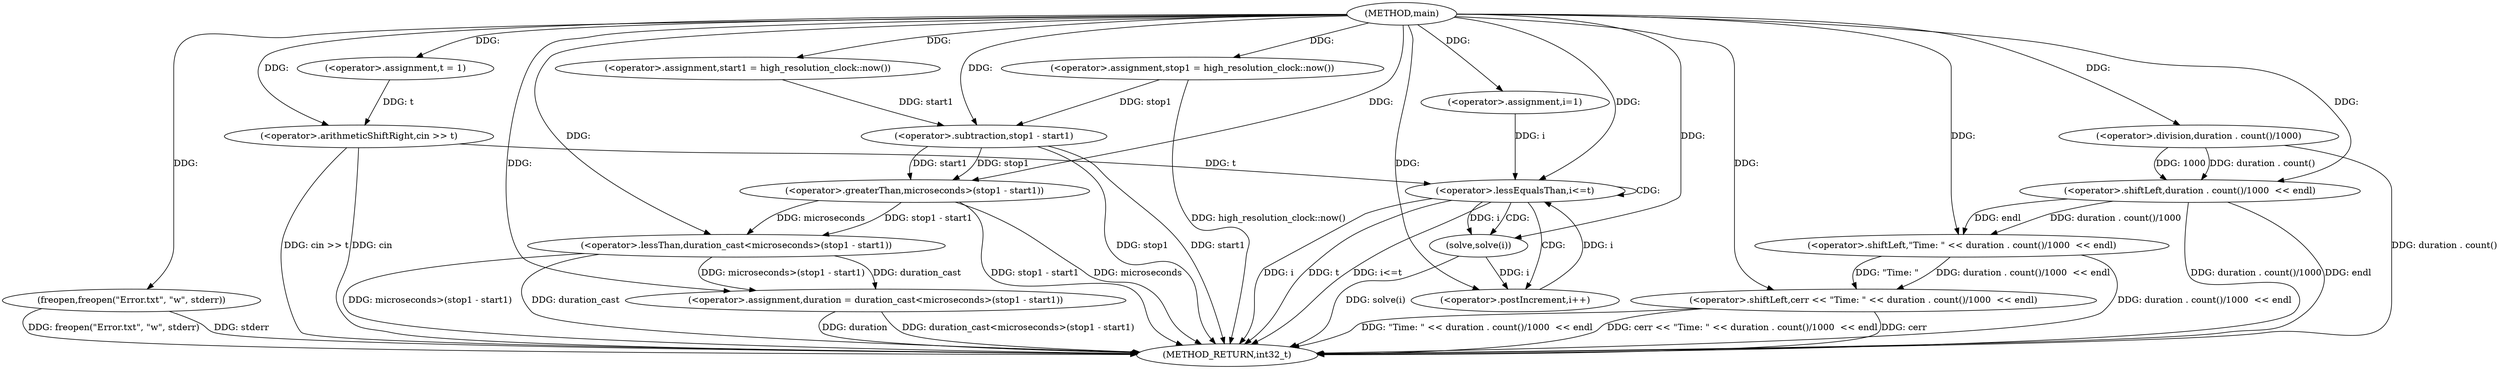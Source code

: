 digraph "main" {  
"1000838" [label = "(METHOD,main)" ]
"1000891" [label = "(METHOD_RETURN,int32_t)" ]
"1000840" [label = "(freopen,freopen(\"Error.txt\", \"w\", stderr))" ]
"1000845" [label = "(<operator>.assignment,start1 = high_resolution_clock::now())" ]
"1000849" [label = "(<operator>.assignment,t = 1)" ]
"1000852" [label = "(<operator>.arithmeticShiftRight,cin >> t)" ]
"1000869" [label = "(<operator>.assignment,stop1 = high_resolution_clock::now())" ]
"1000873" [label = "(<operator>.assignment,duration = duration_cast<microseconds>(stop1 - start1))" ]
"1000882" [label = "(<operator>.shiftLeft,cerr << \"Time: \" << duration . count()/1000  << endl)" ]
"1000857" [label = "(<operator>.assignment,i=1)" ]
"1000860" [label = "(<operator>.lessEqualsThan,i<=t)" ]
"1000863" [label = "(<operator>.postIncrement,i++)" ]
"1000866" [label = "(solve,solve(i))" ]
"1000875" [label = "(<operator>.lessThan,duration_cast<microseconds>(stop1 - start1))" ]
"1000884" [label = "(<operator>.shiftLeft,\"Time: \" << duration . count()/1000  << endl)" ]
"1000877" [label = "(<operator>.greaterThan,microseconds>(stop1 - start1))" ]
"1000886" [label = "(<operator>.shiftLeft,duration . count()/1000  << endl)" ]
"1000879" [label = "(<operator>.subtraction,stop1 - start1)" ]
"1000887" [label = "(<operator>.division,duration . count()/1000)" ]
  "1000840" -> "1000891"  [ label = "DDG: freopen(\"Error.txt\", \"w\", stderr)"] 
  "1000852" -> "1000891"  [ label = "DDG: cin >> t"] 
  "1000860" -> "1000891"  [ label = "DDG: i"] 
  "1000860" -> "1000891"  [ label = "DDG: t"] 
  "1000860" -> "1000891"  [ label = "DDG: i<=t"] 
  "1000869" -> "1000891"  [ label = "DDG: high_resolution_clock::now()"] 
  "1000873" -> "1000891"  [ label = "DDG: duration"] 
  "1000879" -> "1000891"  [ label = "DDG: stop1"] 
  "1000879" -> "1000891"  [ label = "DDG: start1"] 
  "1000877" -> "1000891"  [ label = "DDG: stop1 - start1"] 
  "1000875" -> "1000891"  [ label = "DDG: microseconds>(stop1 - start1)"] 
  "1000873" -> "1000891"  [ label = "DDG: duration_cast<microseconds>(stop1 - start1)"] 
  "1000887" -> "1000891"  [ label = "DDG: duration . count()"] 
  "1000886" -> "1000891"  [ label = "DDG: duration . count()/1000"] 
  "1000884" -> "1000891"  [ label = "DDG: duration . count()/1000  << endl"] 
  "1000882" -> "1000891"  [ label = "DDG: \"Time: \" << duration . count()/1000  << endl"] 
  "1000882" -> "1000891"  [ label = "DDG: cerr << \"Time: \" << duration . count()/1000  << endl"] 
  "1000866" -> "1000891"  [ label = "DDG: solve(i)"] 
  "1000877" -> "1000891"  [ label = "DDG: microseconds"] 
  "1000882" -> "1000891"  [ label = "DDG: cerr"] 
  "1000840" -> "1000891"  [ label = "DDG: stderr"] 
  "1000852" -> "1000891"  [ label = "DDG: cin"] 
  "1000875" -> "1000891"  [ label = "DDG: duration_cast"] 
  "1000886" -> "1000891"  [ label = "DDG: endl"] 
  "1000838" -> "1000845"  [ label = "DDG: "] 
  "1000838" -> "1000849"  [ label = "DDG: "] 
  "1000838" -> "1000869"  [ label = "DDG: "] 
  "1000875" -> "1000873"  [ label = "DDG: duration_cast"] 
  "1000875" -> "1000873"  [ label = "DDG: microseconds>(stop1 - start1)"] 
  "1000838" -> "1000840"  [ label = "DDG: "] 
  "1000838" -> "1000852"  [ label = "DDG: "] 
  "1000849" -> "1000852"  [ label = "DDG: t"] 
  "1000838" -> "1000857"  [ label = "DDG: "] 
  "1000838" -> "1000873"  [ label = "DDG: "] 
  "1000838" -> "1000882"  [ label = "DDG: "] 
  "1000884" -> "1000882"  [ label = "DDG: duration . count()/1000  << endl"] 
  "1000884" -> "1000882"  [ label = "DDG: \"Time: \""] 
  "1000857" -> "1000860"  [ label = "DDG: i"] 
  "1000863" -> "1000860"  [ label = "DDG: i"] 
  "1000838" -> "1000860"  [ label = "DDG: "] 
  "1000852" -> "1000860"  [ label = "DDG: t"] 
  "1000866" -> "1000863"  [ label = "DDG: i"] 
  "1000838" -> "1000863"  [ label = "DDG: "] 
  "1000838" -> "1000875"  [ label = "DDG: "] 
  "1000877" -> "1000875"  [ label = "DDG: microseconds"] 
  "1000877" -> "1000875"  [ label = "DDG: stop1 - start1"] 
  "1000838" -> "1000884"  [ label = "DDG: "] 
  "1000886" -> "1000884"  [ label = "DDG: endl"] 
  "1000886" -> "1000884"  [ label = "DDG: duration . count()/1000"] 
  "1000860" -> "1000866"  [ label = "DDG: i"] 
  "1000838" -> "1000866"  [ label = "DDG: "] 
  "1000838" -> "1000877"  [ label = "DDG: "] 
  "1000879" -> "1000877"  [ label = "DDG: stop1"] 
  "1000879" -> "1000877"  [ label = "DDG: start1"] 
  "1000887" -> "1000886"  [ label = "DDG: duration . count()"] 
  "1000887" -> "1000886"  [ label = "DDG: 1000"] 
  "1000838" -> "1000886"  [ label = "DDG: "] 
  "1000869" -> "1000879"  [ label = "DDG: stop1"] 
  "1000838" -> "1000879"  [ label = "DDG: "] 
  "1000845" -> "1000879"  [ label = "DDG: start1"] 
  "1000838" -> "1000887"  [ label = "DDG: "] 
  "1000860" -> "1000860"  [ label = "CDG: "] 
  "1000860" -> "1000866"  [ label = "CDG: "] 
  "1000860" -> "1000863"  [ label = "CDG: "] 
}
